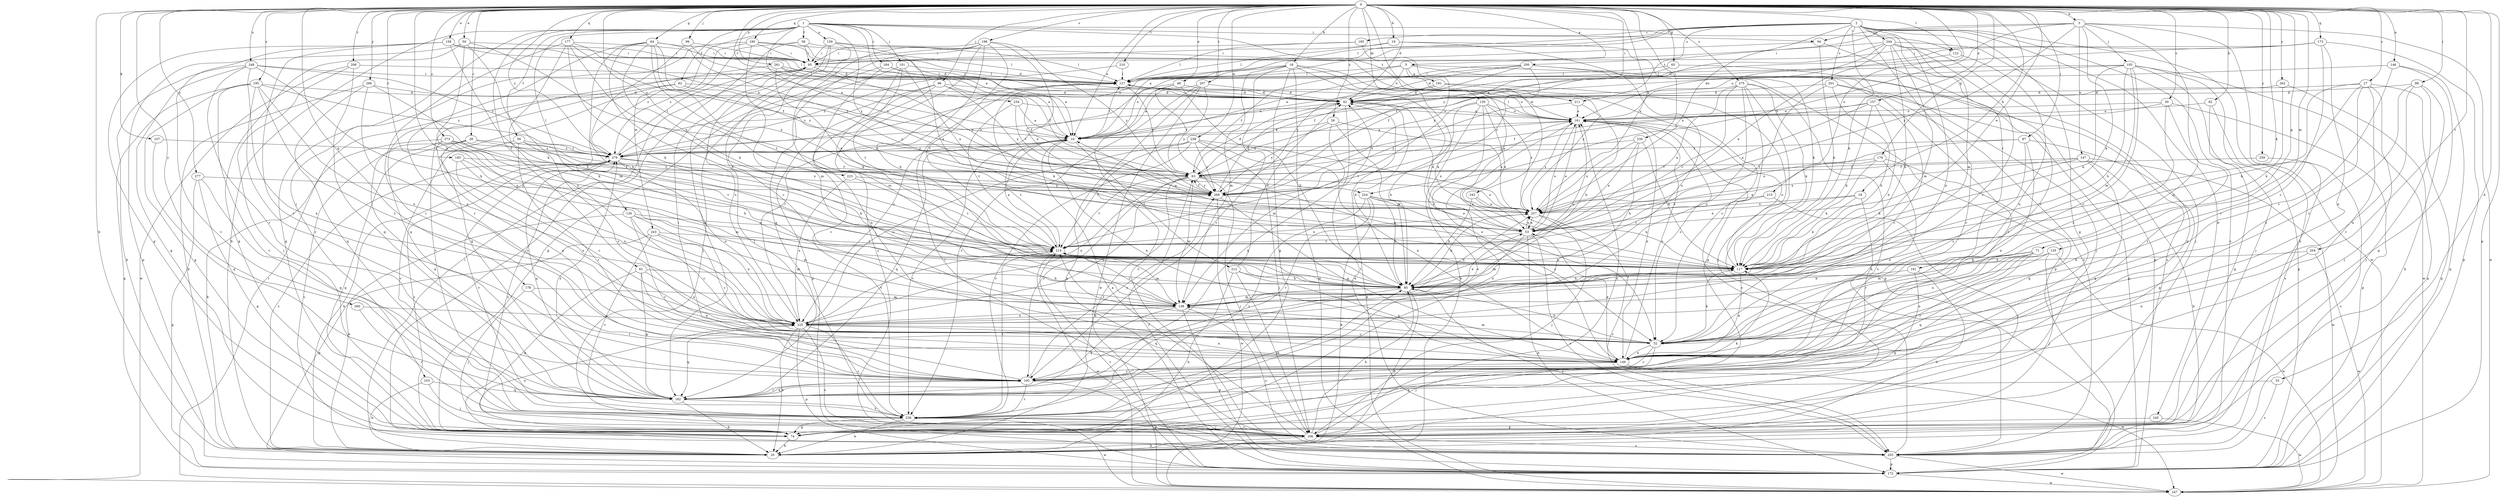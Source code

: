 strict digraph  {
0;
1;
2;
3;
5;
10;
16;
18;
19;
20;
26;
27;
28;
30;
32;
33;
42;
48;
50;
53;
56;
58;
61;
62;
63;
64;
65;
71;
74;
82;
85;
87;
88;
94;
95;
96;
99;
101;
103;
105;
106;
107;
117;
122;
126;
127;
130;
135;
138;
146;
147;
149;
157;
158;
159;
161;
172;
173;
176;
177;
178;
180;
181;
182;
183;
184;
185;
191;
192;
195;
198;
200;
201;
203;
204;
206;
207;
210;
211;
212;
214;
215;
223;
224;
225;
230;
234;
236;
238;
242;
243;
244;
245;
247;
248;
257;
259;
260;
261;
262;
266;
268;
273;
275;
277;
279;
0 -> 3  [label=a];
0 -> 5  [label=a];
0 -> 10  [label=a];
0 -> 16  [label=b];
0 -> 18  [label=b];
0 -> 19  [label=b];
0 -> 20  [label=b];
0 -> 26  [label=c];
0 -> 27  [label=c];
0 -> 28  [label=c];
0 -> 30  [label=c];
0 -> 33  [label=d];
0 -> 42  [label=d];
0 -> 48  [label=e];
0 -> 50  [label=e];
0 -> 53  [label=e];
0 -> 64  [label=g];
0 -> 65  [label=g];
0 -> 71  [label=g];
0 -> 82  [label=h];
0 -> 85  [label=h];
0 -> 87  [label=i];
0 -> 88  [label=i];
0 -> 96  [label=j];
0 -> 99  [label=j];
0 -> 107  [label=k];
0 -> 117  [label=k];
0 -> 122  [label=l];
0 -> 130  [label=m];
0 -> 135  [label=m];
0 -> 146  [label=n];
0 -> 157  [label=o];
0 -> 158  [label=o];
0 -> 172  [label=p];
0 -> 173  [label=q];
0 -> 176  [label=q];
0 -> 177  [label=q];
0 -> 178  [label=q];
0 -> 180  [label=q];
0 -> 183  [label=r];
0 -> 195  [label=s];
0 -> 198  [label=s];
0 -> 204  [label=t];
0 -> 206  [label=t];
0 -> 207  [label=t];
0 -> 210  [label=t];
0 -> 215  [label=u];
0 -> 223  [label=u];
0 -> 230  [label=v];
0 -> 234  [label=v];
0 -> 238  [label=w];
0 -> 242  [label=w];
0 -> 248  [label=x];
0 -> 257  [label=x];
0 -> 259  [label=y];
0 -> 260  [label=y];
0 -> 261  [label=y];
0 -> 262  [label=y];
0 -> 266  [label=y];
0 -> 268  [label=y];
0 -> 273  [label=z];
0 -> 275  [label=z];
0 -> 277  [label=z];
0 -> 279  [label=z];
1 -> 10  [label=a];
1 -> 20  [label=b];
1 -> 56  [label=f];
1 -> 58  [label=f];
1 -> 61  [label=f];
1 -> 62  [label=f];
1 -> 94  [label=i];
1 -> 101  [label=j];
1 -> 103  [label=j];
1 -> 122  [label=l];
1 -> 126  [label=l];
1 -> 159  [label=o];
1 -> 184  [label=r];
1 -> 211  [label=t];
1 -> 224  [label=u];
1 -> 243  [label=w];
1 -> 268  [label=y];
2 -> 10  [label=a];
2 -> 74  [label=g];
2 -> 117  [label=k];
2 -> 127  [label=l];
2 -> 138  [label=m];
2 -> 185  [label=r];
2 -> 191  [label=r];
2 -> 200  [label=s];
2 -> 201  [label=s];
2 -> 203  [label=s];
2 -> 236  [label=v];
2 -> 244  [label=w];
2 -> 245  [label=w];
2 -> 247  [label=w];
2 -> 257  [label=x];
2 -> 279  [label=z];
3 -> 94  [label=i];
3 -> 105  [label=j];
3 -> 117  [label=k];
3 -> 147  [label=n];
3 -> 149  [label=n];
3 -> 203  [label=s];
3 -> 211  [label=t];
3 -> 224  [label=u];
3 -> 247  [label=w];
3 -> 257  [label=x];
5 -> 63  [label=f];
5 -> 127  [label=l];
5 -> 172  [label=p];
5 -> 181  [label=q];
5 -> 203  [label=s];
5 -> 257  [label=x];
5 -> 268  [label=y];
10 -> 127  [label=l];
10 -> 149  [label=n];
10 -> 182  [label=q];
10 -> 212  [label=t];
10 -> 214  [label=t];
10 -> 236  [label=v];
10 -> 279  [label=z];
16 -> 10  [label=a];
16 -> 32  [label=c];
16 -> 53  [label=e];
16 -> 74  [label=g];
16 -> 117  [label=k];
16 -> 127  [label=l];
16 -> 138  [label=m];
16 -> 192  [label=r];
16 -> 247  [label=w];
18 -> 53  [label=e];
18 -> 117  [label=k];
18 -> 192  [label=r];
18 -> 257  [label=x];
19 -> 95  [label=i];
19 -> 117  [label=k];
19 -> 127  [label=l];
19 -> 225  [label=u];
20 -> 95  [label=i];
20 -> 279  [label=z];
26 -> 10  [label=a];
26 -> 85  [label=h];
26 -> 138  [label=m];
26 -> 257  [label=x];
26 -> 268  [label=y];
27 -> 32  [label=c];
27 -> 42  [label=d];
27 -> 106  [label=j];
27 -> 117  [label=k];
27 -> 149  [label=n];
27 -> 172  [label=p];
27 -> 192  [label=r];
28 -> 63  [label=f];
28 -> 74  [label=g];
28 -> 149  [label=n];
28 -> 203  [label=s];
28 -> 279  [label=z];
30 -> 32  [label=c];
30 -> 63  [label=f];
30 -> 161  [label=o];
30 -> 172  [label=p];
30 -> 192  [label=r];
32 -> 85  [label=h];
32 -> 106  [label=j];
32 -> 117  [label=k];
32 -> 138  [label=m];
32 -> 149  [label=n];
32 -> 192  [label=r];
32 -> 214  [label=t];
33 -> 182  [label=q];
33 -> 203  [label=s];
42 -> 161  [label=o];
42 -> 182  [label=q];
42 -> 279  [label=z];
48 -> 42  [label=d];
48 -> 63  [label=f];
48 -> 85  [label=h];
48 -> 203  [label=s];
48 -> 225  [label=u];
50 -> 74  [label=g];
50 -> 85  [label=h];
50 -> 95  [label=i];
50 -> 172  [label=p];
50 -> 225  [label=u];
50 -> 257  [label=x];
53 -> 10  [label=a];
53 -> 42  [label=d];
53 -> 138  [label=m];
53 -> 161  [label=o];
53 -> 172  [label=p];
53 -> 203  [label=s];
53 -> 214  [label=t];
53 -> 257  [label=x];
56 -> 32  [label=c];
56 -> 192  [label=r];
56 -> 236  [label=v];
56 -> 257  [label=x];
56 -> 279  [label=z];
58 -> 42  [label=d];
58 -> 95  [label=i];
58 -> 127  [label=l];
58 -> 203  [label=s];
58 -> 279  [label=z];
61 -> 74  [label=g];
61 -> 85  [label=h];
61 -> 149  [label=n];
61 -> 182  [label=q];
61 -> 225  [label=u];
62 -> 42  [label=d];
62 -> 182  [label=q];
62 -> 236  [label=v];
62 -> 268  [label=y];
63 -> 20  [label=b];
63 -> 42  [label=d];
63 -> 106  [label=j];
63 -> 117  [label=k];
63 -> 138  [label=m];
63 -> 161  [label=o];
63 -> 192  [label=r];
63 -> 214  [label=t];
63 -> 225  [label=u];
63 -> 257  [label=x];
63 -> 268  [label=y];
64 -> 63  [label=f];
64 -> 85  [label=h];
64 -> 95  [label=i];
64 -> 117  [label=k];
64 -> 138  [label=m];
64 -> 192  [label=r];
64 -> 214  [label=t];
64 -> 257  [label=x];
64 -> 268  [label=y];
65 -> 32  [label=c];
65 -> 63  [label=f];
65 -> 127  [label=l];
71 -> 32  [label=c];
71 -> 117  [label=k];
71 -> 138  [label=m];
71 -> 149  [label=n];
71 -> 182  [label=q];
71 -> 192  [label=r];
74 -> 20  [label=b];
74 -> 161  [label=o];
74 -> 225  [label=u];
74 -> 279  [label=z];
82 -> 74  [label=g];
82 -> 161  [label=o];
82 -> 203  [label=s];
85 -> 20  [label=b];
85 -> 42  [label=d];
85 -> 138  [label=m];
85 -> 161  [label=o];
85 -> 182  [label=q];
85 -> 203  [label=s];
85 -> 214  [label=t];
87 -> 32  [label=c];
87 -> 74  [label=g];
87 -> 149  [label=n];
87 -> 257  [label=x];
87 -> 279  [label=z];
88 -> 20  [label=b];
88 -> 32  [label=c];
88 -> 42  [label=d];
88 -> 106  [label=j];
88 -> 149  [label=n];
94 -> 95  [label=i];
94 -> 117  [label=k];
94 -> 172  [label=p];
95 -> 127  [label=l];
95 -> 225  [label=u];
95 -> 268  [label=y];
96 -> 42  [label=d];
96 -> 63  [label=f];
96 -> 149  [label=n];
96 -> 172  [label=p];
96 -> 268  [label=y];
96 -> 279  [label=z];
99 -> 10  [label=a];
99 -> 85  [label=h];
99 -> 95  [label=i];
101 -> 106  [label=j];
101 -> 117  [label=k];
101 -> 127  [label=l];
101 -> 214  [label=t];
101 -> 257  [label=x];
103 -> 20  [label=b];
103 -> 106  [label=j];
103 -> 182  [label=q];
105 -> 32  [label=c];
105 -> 42  [label=d];
105 -> 85  [label=h];
105 -> 106  [label=j];
105 -> 117  [label=k];
105 -> 127  [label=l];
105 -> 138  [label=m];
105 -> 172  [label=p];
105 -> 247  [label=w];
106 -> 10  [label=a];
106 -> 20  [label=b];
106 -> 85  [label=h];
106 -> 127  [label=l];
106 -> 161  [label=o];
106 -> 203  [label=s];
106 -> 236  [label=v];
106 -> 279  [label=z];
107 -> 182  [label=q];
107 -> 279  [label=z];
117 -> 85  [label=h];
117 -> 149  [label=n];
117 -> 161  [label=o];
122 -> 149  [label=n];
122 -> 161  [label=o];
126 -> 20  [label=b];
126 -> 32  [label=c];
126 -> 53  [label=e];
126 -> 138  [label=m];
126 -> 192  [label=r];
126 -> 225  [label=u];
127 -> 42  [label=d];
127 -> 63  [label=f];
127 -> 117  [label=k];
127 -> 161  [label=o];
130 -> 20  [label=b];
130 -> 53  [label=e];
130 -> 85  [label=h];
130 -> 149  [label=n];
130 -> 161  [label=o];
130 -> 214  [label=t];
130 -> 257  [label=x];
135 -> 85  [label=h];
135 -> 106  [label=j];
135 -> 117  [label=k];
135 -> 225  [label=u];
135 -> 247  [label=w];
138 -> 53  [label=e];
138 -> 172  [label=p];
138 -> 182  [label=q];
138 -> 203  [label=s];
138 -> 214  [label=t];
138 -> 225  [label=u];
138 -> 257  [label=x];
146 -> 32  [label=c];
146 -> 74  [label=g];
146 -> 127  [label=l];
146 -> 172  [label=p];
147 -> 20  [label=b];
147 -> 63  [label=f];
147 -> 117  [label=k];
147 -> 182  [label=q];
147 -> 247  [label=w];
147 -> 257  [label=x];
149 -> 53  [label=e];
149 -> 161  [label=o];
149 -> 192  [label=r];
149 -> 247  [label=w];
157 -> 32  [label=c];
157 -> 85  [label=h];
157 -> 117  [label=k];
157 -> 161  [label=o];
157 -> 257  [label=x];
157 -> 268  [label=y];
158 -> 42  [label=d];
158 -> 74  [label=g];
158 -> 95  [label=i];
158 -> 117  [label=k];
158 -> 127  [label=l];
158 -> 192  [label=r];
158 -> 236  [label=v];
159 -> 32  [label=c];
159 -> 53  [label=e];
159 -> 95  [label=i];
159 -> 106  [label=j];
159 -> 161  [label=o];
159 -> 182  [label=q];
161 -> 10  [label=a];
161 -> 32  [label=c];
161 -> 53  [label=e];
161 -> 127  [label=l];
161 -> 149  [label=n];
161 -> 257  [label=x];
172 -> 63  [label=f];
172 -> 214  [label=t];
172 -> 247  [label=w];
173 -> 10  [label=a];
173 -> 32  [label=c];
173 -> 42  [label=d];
173 -> 95  [label=i];
173 -> 149  [label=n];
173 -> 172  [label=p];
176 -> 53  [label=e];
176 -> 63  [label=f];
176 -> 117  [label=k];
176 -> 149  [label=n];
176 -> 182  [label=q];
177 -> 10  [label=a];
177 -> 63  [label=f];
177 -> 95  [label=i];
177 -> 117  [label=k];
177 -> 192  [label=r];
177 -> 214  [label=t];
177 -> 225  [label=u];
178 -> 106  [label=j];
178 -> 138  [label=m];
178 -> 192  [label=r];
180 -> 42  [label=d];
180 -> 74  [label=g];
180 -> 95  [label=i];
180 -> 127  [label=l];
180 -> 138  [label=m];
180 -> 279  [label=z];
181 -> 10  [label=a];
181 -> 32  [label=c];
181 -> 42  [label=d];
181 -> 106  [label=j];
182 -> 20  [label=b];
182 -> 192  [label=r];
182 -> 236  [label=v];
182 -> 279  [label=z];
183 -> 32  [label=c];
183 -> 63  [label=f];
183 -> 138  [label=m];
183 -> 225  [label=u];
184 -> 10  [label=a];
184 -> 74  [label=g];
184 -> 127  [label=l];
184 -> 138  [label=m];
185 -> 95  [label=i];
185 -> 127  [label=l];
185 -> 268  [label=y];
191 -> 20  [label=b];
191 -> 74  [label=g];
191 -> 85  [label=h];
192 -> 95  [label=i];
192 -> 172  [label=p];
192 -> 182  [label=q];
192 -> 236  [label=v];
192 -> 268  [label=y];
195 -> 32  [label=c];
195 -> 42  [label=d];
195 -> 74  [label=g];
195 -> 172  [label=p];
195 -> 192  [label=r];
195 -> 225  [label=u];
195 -> 236  [label=v];
195 -> 279  [label=z];
198 -> 53  [label=e];
198 -> 85  [label=h];
198 -> 95  [label=i];
198 -> 182  [label=q];
198 -> 203  [label=s];
198 -> 214  [label=t];
198 -> 236  [label=v];
198 -> 268  [label=y];
200 -> 10  [label=a];
200 -> 42  [label=d];
200 -> 63  [label=f];
200 -> 106  [label=j];
200 -> 127  [label=l];
200 -> 203  [label=s];
200 -> 268  [label=y];
201 -> 42  [label=d];
201 -> 85  [label=h];
201 -> 172  [label=p];
201 -> 192  [label=r];
201 -> 214  [label=t];
203 -> 42  [label=d];
203 -> 161  [label=o];
203 -> 172  [label=p];
203 -> 247  [label=w];
204 -> 117  [label=k];
204 -> 149  [label=n];
204 -> 247  [label=w];
206 -> 106  [label=j];
206 -> 127  [label=l];
206 -> 182  [label=q];
206 -> 247  [label=w];
207 -> 10  [label=a];
207 -> 42  [label=d];
207 -> 172  [label=p];
207 -> 236  [label=v];
207 -> 247  [label=w];
207 -> 268  [label=y];
210 -> 127  [label=l];
210 -> 279  [label=z];
211 -> 85  [label=h];
211 -> 161  [label=o];
211 -> 268  [label=y];
212 -> 20  [label=b];
212 -> 42  [label=d];
212 -> 85  [label=h];
212 -> 106  [label=j];
212 -> 149  [label=n];
214 -> 10  [label=a];
214 -> 117  [label=k];
214 -> 138  [label=m];
214 -> 247  [label=w];
214 -> 257  [label=x];
215 -> 106  [label=j];
215 -> 214  [label=t];
215 -> 257  [label=x];
223 -> 214  [label=t];
223 -> 225  [label=u];
223 -> 268  [label=y];
224 -> 20  [label=b];
224 -> 32  [label=c];
224 -> 53  [label=e];
224 -> 85  [label=h];
224 -> 192  [label=r];
224 -> 236  [label=v];
224 -> 257  [label=x];
225 -> 20  [label=b];
225 -> 32  [label=c];
225 -> 127  [label=l];
225 -> 149  [label=n];
225 -> 172  [label=p];
225 -> 182  [label=q];
225 -> 203  [label=s];
225 -> 214  [label=t];
225 -> 236  [label=v];
225 -> 268  [label=y];
230 -> 53  [label=e];
230 -> 85  [label=h];
230 -> 117  [label=k];
230 -> 257  [label=x];
230 -> 279  [label=z];
234 -> 10  [label=a];
234 -> 63  [label=f];
234 -> 161  [label=o];
234 -> 214  [label=t];
236 -> 20  [label=b];
236 -> 74  [label=g];
236 -> 85  [label=h];
236 -> 106  [label=j];
236 -> 117  [label=k];
236 -> 161  [label=o];
236 -> 214  [label=t];
236 -> 247  [label=w];
238 -> 106  [label=j];
238 -> 149  [label=n];
238 -> 214  [label=t];
238 -> 225  [label=u];
238 -> 236  [label=v];
238 -> 257  [label=x];
238 -> 268  [label=y];
238 -> 279  [label=z];
242 -> 85  [label=h];
242 -> 117  [label=k];
242 -> 257  [label=x];
243 -> 32  [label=c];
243 -> 138  [label=m];
243 -> 172  [label=p];
243 -> 214  [label=t];
243 -> 236  [label=v];
244 -> 32  [label=c];
244 -> 53  [label=e];
244 -> 63  [label=f];
244 -> 74  [label=g];
244 -> 85  [label=h];
244 -> 95  [label=i];
244 -> 106  [label=j];
244 -> 138  [label=m];
244 -> 161  [label=o];
244 -> 225  [label=u];
245 -> 74  [label=g];
245 -> 247  [label=w];
247 -> 42  [label=d];
247 -> 95  [label=i];
248 -> 20  [label=b];
248 -> 74  [label=g];
248 -> 85  [label=h];
248 -> 127  [label=l];
248 -> 149  [label=n];
248 -> 192  [label=r];
248 -> 279  [label=z];
257 -> 53  [label=e];
257 -> 85  [label=h];
257 -> 106  [label=j];
257 -> 203  [label=s];
259 -> 63  [label=f];
259 -> 203  [label=s];
260 -> 225  [label=u];
260 -> 236  [label=v];
261 -> 10  [label=a];
261 -> 53  [label=e];
261 -> 63  [label=f];
261 -> 127  [label=l];
261 -> 182  [label=q];
262 -> 42  [label=d];
262 -> 117  [label=k];
262 -> 172  [label=p];
266 -> 20  [label=b];
266 -> 42  [label=d];
266 -> 117  [label=k];
266 -> 182  [label=q];
266 -> 225  [label=u];
268 -> 42  [label=d];
268 -> 63  [label=f];
268 -> 149  [label=n];
268 -> 247  [label=w];
268 -> 257  [label=x];
273 -> 20  [label=b];
273 -> 85  [label=h];
273 -> 149  [label=n];
273 -> 182  [label=q];
273 -> 214  [label=t];
273 -> 268  [label=y];
273 -> 279  [label=z];
275 -> 42  [label=d];
275 -> 53  [label=e];
275 -> 74  [label=g];
275 -> 117  [label=k];
275 -> 172  [label=p];
275 -> 203  [label=s];
275 -> 214  [label=t];
275 -> 225  [label=u];
277 -> 74  [label=g];
277 -> 172  [label=p];
277 -> 182  [label=q];
277 -> 268  [label=y];
279 -> 20  [label=b];
279 -> 63  [label=f];
279 -> 95  [label=i];
279 -> 117  [label=k];
279 -> 182  [label=q];
279 -> 225  [label=u];
279 -> 236  [label=v];
}
